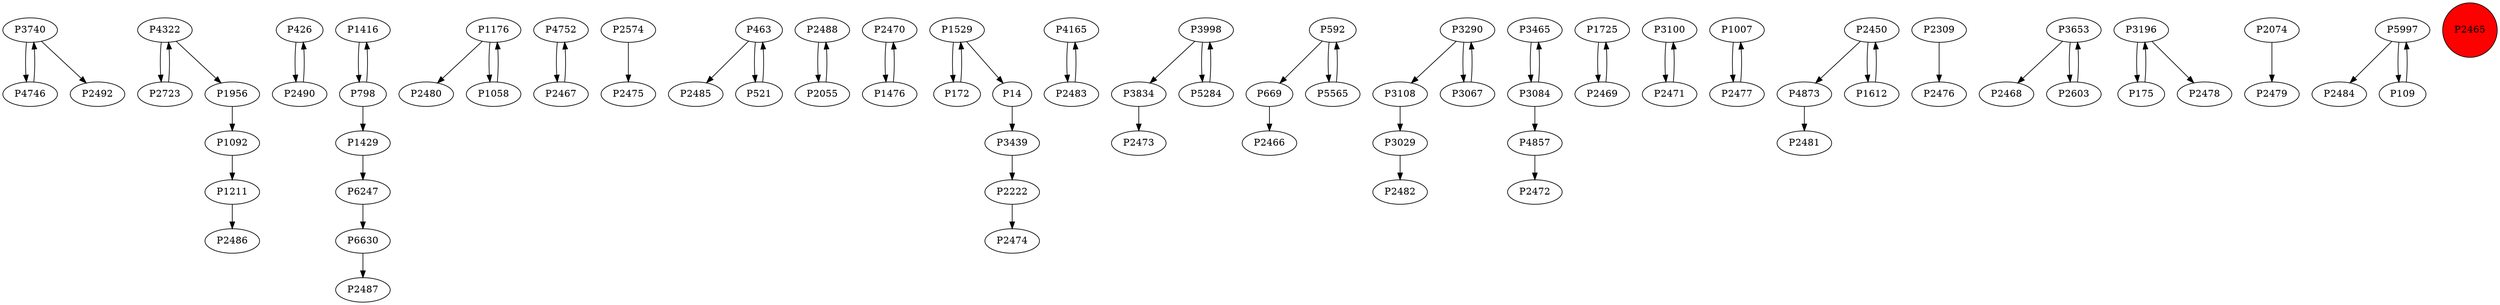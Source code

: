 digraph {
	P3740 -> P4746
	P4322 -> P2723
	P426 -> P2490
	P1416 -> P798
	P1176 -> P2480
	P4752 -> P2467
	P2467 -> P4752
	P2574 -> P2475
	P463 -> P2485
	P2488 -> P2055
	P2470 -> P1476
	P1529 -> P172
	P4165 -> P2483
	P3998 -> P3834
	P592 -> P669
	P3290 -> P3108
	P1529 -> P14
	P3465 -> P3084
	P4746 -> P3740
	P1211 -> P2486
	P1725 -> P2469
	P798 -> P1416
	P4322 -> P1956
	P3834 -> P2473
	P3084 -> P3465
	P3100 -> P2471
	P1429 -> P6247
	P1007 -> P2477
	P4873 -> P2481
	P3998 -> P5284
	P1476 -> P2470
	P2309 -> P2476
	P3029 -> P2482
	P5284 -> P3998
	P3653 -> P2468
	P5565 -> P592
	P669 -> P2466
	P2222 -> P2474
	P521 -> P463
	P4857 -> P2472
	P592 -> P5565
	P3196 -> P175
	P2450 -> P4873
	P2055 -> P2488
	P172 -> P1529
	P3067 -> P3290
	P2490 -> P426
	P3084 -> P4857
	P1176 -> P1058
	P3196 -> P2478
	P2603 -> P3653
	P6247 -> P6630
	P175 -> P3196
	P2477 -> P1007
	P1956 -> P1092
	P6630 -> P2487
	P2074 -> P2479
	P1058 -> P1176
	P2483 -> P4165
	P3108 -> P3029
	P3439 -> P2222
	P3290 -> P3067
	P3740 -> P2492
	P5997 -> P2484
	P798 -> P1429
	P2450 -> P1612
	P2723 -> P4322
	P1612 -> P2450
	P109 -> P5997
	P2471 -> P3100
	P463 -> P521
	P2469 -> P1725
	P14 -> P3439
	P5997 -> P109
	P1092 -> P1211
	P3653 -> P2603
	P2465 [shape=circle]
	P2465 [style=filled]
	P2465 [fillcolor=red]
}